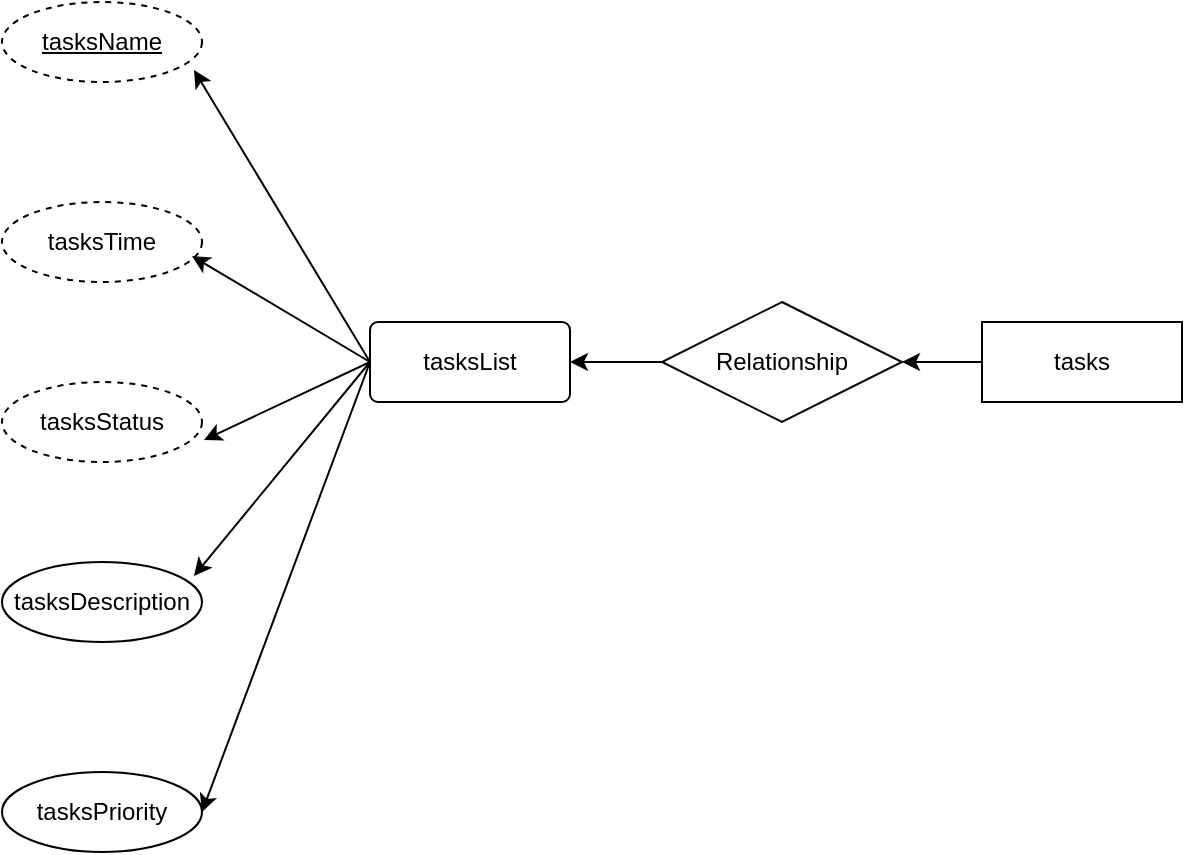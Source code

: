 <mxfile version="23.1.0" type="github">
  <diagram id="C5RBs43oDa-KdzZeNtuy" name="Page-1">
    <mxGraphModel dx="1002" dy="695" grid="1" gridSize="10" guides="1" tooltips="1" connect="1" arrows="1" fold="1" page="1" pageScale="1" pageWidth="827" pageHeight="1169" math="0" shadow="0">
      <root>
        <mxCell id="WIyWlLk6GJQsqaUBKTNV-0" />
        <mxCell id="WIyWlLk6GJQsqaUBKTNV-1" parent="WIyWlLk6GJQsqaUBKTNV-0" />
        <mxCell id="BHIsfLaD60TzP3I6xR96-107" style="edgeStyle=none;rounded=0;orthogonalLoop=1;jettySize=auto;html=1;exitX=0;exitY=0.5;exitDx=0;exitDy=0;entryX=1;entryY=0.5;entryDx=0;entryDy=0;" edge="1" parent="WIyWlLk6GJQsqaUBKTNV-1" target="BHIsfLaD60TzP3I6xR96-105">
          <mxGeometry relative="1" as="geometry">
            <mxPoint x="364" y="360" as="sourcePoint" />
          </mxGeometry>
        </mxCell>
        <mxCell id="BHIsfLaD60TzP3I6xR96-86" value="tasksStatus" style="ellipse;whiteSpace=wrap;html=1;align=center;dashed=1;" vertex="1" parent="WIyWlLk6GJQsqaUBKTNV-1">
          <mxGeometry x="180" y="370" width="100" height="40" as="geometry" />
        </mxCell>
        <mxCell id="BHIsfLaD60TzP3I6xR96-87" value="tasksTime" style="ellipse;whiteSpace=wrap;html=1;align=center;dashed=1;" vertex="1" parent="WIyWlLk6GJQsqaUBKTNV-1">
          <mxGeometry x="180" y="280" width="100" height="40" as="geometry" />
        </mxCell>
        <mxCell id="BHIsfLaD60TzP3I6xR96-88" value="&lt;u&gt;tasksName&lt;/u&gt;" style="ellipse;whiteSpace=wrap;html=1;align=center;dashed=1;" vertex="1" parent="WIyWlLk6GJQsqaUBKTNV-1">
          <mxGeometry x="180" y="180" width="100" height="40" as="geometry" />
        </mxCell>
        <mxCell id="BHIsfLaD60TzP3I6xR96-93" value="tasksDescription" style="ellipse;whiteSpace=wrap;html=1;align=center;" vertex="1" parent="WIyWlLk6GJQsqaUBKTNV-1">
          <mxGeometry x="180" y="460" width="100" height="40" as="geometry" />
        </mxCell>
        <mxCell id="BHIsfLaD60TzP3I6xR96-101" style="edgeStyle=none;rounded=0;orthogonalLoop=1;jettySize=auto;html=1;exitX=0;exitY=0.5;exitDx=0;exitDy=0;entryX=0.96;entryY=0.85;entryDx=0;entryDy=0;entryPerimeter=0;" edge="1" parent="WIyWlLk6GJQsqaUBKTNV-1" target="BHIsfLaD60TzP3I6xR96-88">
          <mxGeometry relative="1" as="geometry">
            <mxPoint x="364" y="360" as="sourcePoint" />
          </mxGeometry>
        </mxCell>
        <mxCell id="BHIsfLaD60TzP3I6xR96-102" style="edgeStyle=none;rounded=0;orthogonalLoop=1;jettySize=auto;html=1;exitX=0;exitY=0.5;exitDx=0;exitDy=0;entryX=0.95;entryY=0.675;entryDx=0;entryDy=0;entryPerimeter=0;" edge="1" parent="WIyWlLk6GJQsqaUBKTNV-1" target="BHIsfLaD60TzP3I6xR96-87">
          <mxGeometry relative="1" as="geometry">
            <mxPoint x="364" y="360" as="sourcePoint" />
          </mxGeometry>
        </mxCell>
        <mxCell id="BHIsfLaD60TzP3I6xR96-103" style="edgeStyle=none;rounded=0;orthogonalLoop=1;jettySize=auto;html=1;exitX=0;exitY=0.5;exitDx=0;exitDy=0;entryX=1.01;entryY=0.725;entryDx=0;entryDy=0;entryPerimeter=0;" edge="1" parent="WIyWlLk6GJQsqaUBKTNV-1" target="BHIsfLaD60TzP3I6xR96-86">
          <mxGeometry relative="1" as="geometry">
            <mxPoint x="364" y="360" as="sourcePoint" />
          </mxGeometry>
        </mxCell>
        <mxCell id="BHIsfLaD60TzP3I6xR96-104" style="edgeStyle=none;rounded=0;orthogonalLoop=1;jettySize=auto;html=1;exitX=0;exitY=0.5;exitDx=0;exitDy=0;entryX=0.96;entryY=0.175;entryDx=0;entryDy=0;entryPerimeter=0;" edge="1" parent="WIyWlLk6GJQsqaUBKTNV-1" target="BHIsfLaD60TzP3I6xR96-93">
          <mxGeometry relative="1" as="geometry">
            <mxPoint x="364" y="360" as="sourcePoint" />
          </mxGeometry>
        </mxCell>
        <mxCell id="BHIsfLaD60TzP3I6xR96-105" value="tasksPriority" style="ellipse;whiteSpace=wrap;html=1;align=center;" vertex="1" parent="WIyWlLk6GJQsqaUBKTNV-1">
          <mxGeometry x="180" y="565" width="100" height="40" as="geometry" />
        </mxCell>
        <mxCell id="BHIsfLaD60TzP3I6xR96-110" style="edgeStyle=none;rounded=0;orthogonalLoop=1;jettySize=auto;html=1;exitX=0;exitY=0.5;exitDx=0;exitDy=0;entryX=1;entryY=0.5;entryDx=0;entryDy=0;" edge="1" parent="WIyWlLk6GJQsqaUBKTNV-1">
          <mxGeometry relative="1" as="geometry">
            <mxPoint x="520" y="360" as="sourcePoint" />
            <mxPoint x="464" y="360" as="targetPoint" />
          </mxGeometry>
        </mxCell>
        <mxCell id="BHIsfLaD60TzP3I6xR96-111" value="Relationship" style="shape=rhombus;perimeter=rhombusPerimeter;whiteSpace=wrap;html=1;align=center;" vertex="1" parent="WIyWlLk6GJQsqaUBKTNV-1">
          <mxGeometry x="510" y="330" width="120" height="60" as="geometry" />
        </mxCell>
        <mxCell id="BHIsfLaD60TzP3I6xR96-112" value="tasksList" style="rounded=1;arcSize=10;whiteSpace=wrap;html=1;align=center;" vertex="1" parent="WIyWlLk6GJQsqaUBKTNV-1">
          <mxGeometry x="364" y="340" width="100" height="40" as="geometry" />
        </mxCell>
        <mxCell id="BHIsfLaD60TzP3I6xR96-115" style="edgeStyle=none;rounded=0;orthogonalLoop=1;jettySize=auto;html=1;exitX=0;exitY=0.5;exitDx=0;exitDy=0;entryX=1;entryY=0.5;entryDx=0;entryDy=0;" edge="1" parent="WIyWlLk6GJQsqaUBKTNV-1" source="BHIsfLaD60TzP3I6xR96-114" target="BHIsfLaD60TzP3I6xR96-111">
          <mxGeometry relative="1" as="geometry" />
        </mxCell>
        <mxCell id="BHIsfLaD60TzP3I6xR96-114" value="tasks" style="whiteSpace=wrap;html=1;align=center;" vertex="1" parent="WIyWlLk6GJQsqaUBKTNV-1">
          <mxGeometry x="670" y="340" width="100" height="40" as="geometry" />
        </mxCell>
      </root>
    </mxGraphModel>
  </diagram>
</mxfile>
